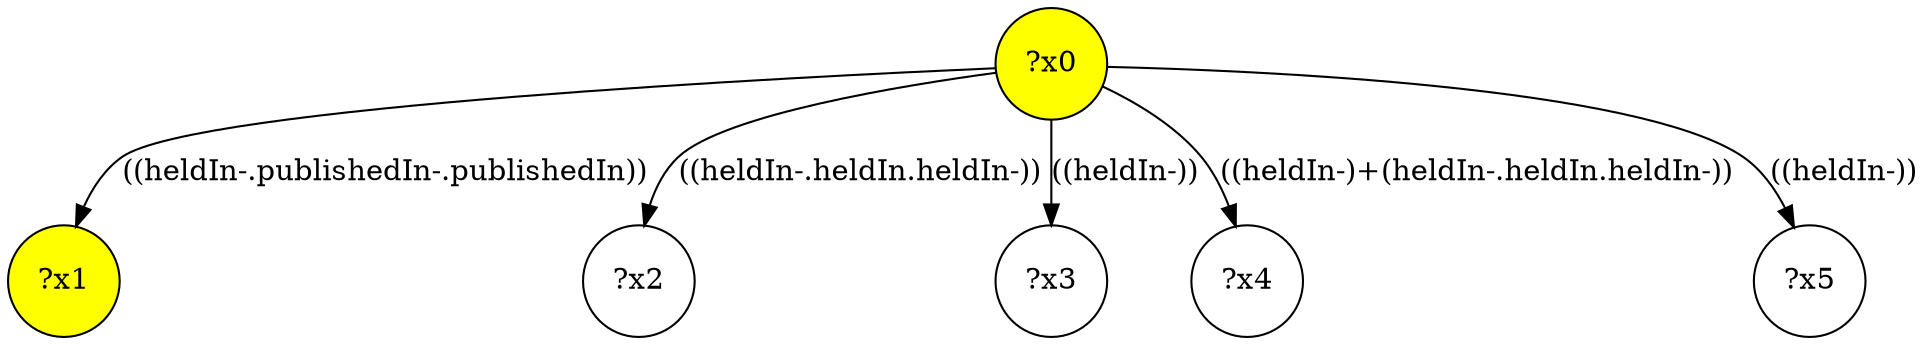 digraph g {
	x0 [fillcolor="yellow", style="filled," shape=circle, label="?x0"];
	x1 [fillcolor="yellow", style="filled," shape=circle, label="?x1"];
	x0 -> x1 [label="((heldIn-.publishedIn-.publishedIn))"];
	x2 [shape=circle, label="?x2"];
	x0 -> x2 [label="((heldIn-.heldIn.heldIn-))"];
	x3 [shape=circle, label="?x3"];
	x0 -> x3 [label="((heldIn-))"];
	x4 [shape=circle, label="?x4"];
	x0 -> x4 [label="((heldIn-)+(heldIn-.heldIn.heldIn-))"];
	x5 [shape=circle, label="?x5"];
	x0 -> x5 [label="((heldIn-))"];
}
